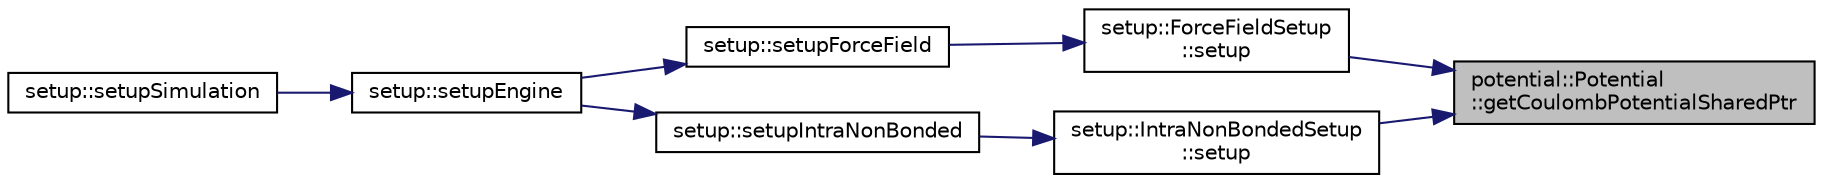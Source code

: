 digraph "potential::Potential::getCoulombPotentialSharedPtr"
{
 // LATEX_PDF_SIZE
  edge [fontname="Helvetica",fontsize="10",labelfontname="Helvetica",labelfontsize="10"];
  node [fontname="Helvetica",fontsize="10",shape=record];
  rankdir="RL";
  Node1 [label="potential::Potential\l::getCoulombPotentialSharedPtr",height=0.2,width=0.4,color="black", fillcolor="grey75", style="filled", fontcolor="black",tooltip=" "];
  Node1 -> Node2 [dir="back",color="midnightblue",fontsize="10",style="solid",fontname="Helvetica"];
  Node2 [label="setup::ForceFieldSetup\l::setup",height=0.2,width=0.4,color="black", fillcolor="white", style="filled",URL="$classsetup_1_1ForceFieldSetup.html#a0358c011534d4c93067e197065439988",tooltip="setup force field"];
  Node2 -> Node3 [dir="back",color="midnightblue",fontsize="10",style="solid",fontname="Helvetica"];
  Node3 [label="setup::setupForceField",height=0.2,width=0.4,color="black", fillcolor="white", style="filled",URL="$namespacesetup.html#a935d2b6a37e60c00306bf5fdfbebc6b9",tooltip="wrapper to construct ForceFieldSetup object and setup the force field"];
  Node3 -> Node4 [dir="back",color="midnightblue",fontsize="10",style="solid",fontname="Helvetica"];
  Node4 [label="setup::setupEngine",height=0.2,width=0.4,color="black", fillcolor="white", style="filled",URL="$namespacesetup.html#aa83171046bbca205b3db6e0cd2dbc4e1",tooltip="setup the engine"];
  Node4 -> Node5 [dir="back",color="midnightblue",fontsize="10",style="solid",fontname="Helvetica"];
  Node5 [label="setup::setupSimulation",height=0.2,width=0.4,color="black", fillcolor="white", style="filled",URL="$namespacesetup.html#a1c000cdfa46aed7d8018017635915ae1",tooltip="setup the engine"];
  Node1 -> Node6 [dir="back",color="midnightblue",fontsize="10",style="solid",fontname="Helvetica"];
  Node6 [label="setup::IntraNonBondedSetup\l::setup",height=0.2,width=0.4,color="black", fillcolor="white", style="filled",URL="$classsetup_1_1IntraNonBondedSetup.html#ab1f65245613fc2b368611b02ad124f89",tooltip="Setup intra non bonded interactions."];
  Node6 -> Node7 [dir="back",color="midnightblue",fontsize="10",style="solid",fontname="Helvetica"];
  Node7 [label="setup::setupIntraNonBonded",height=0.2,width=0.4,color="black", fillcolor="white", style="filled",URL="$namespacesetup.html#a6ce22fdfb227342358b4e2c8bdd6d948",tooltip="wrapper to construct IntraNonBondedSetup object and setup the intra non bonded interactions"];
  Node7 -> Node4 [dir="back",color="midnightblue",fontsize="10",style="solid",fontname="Helvetica"];
}
